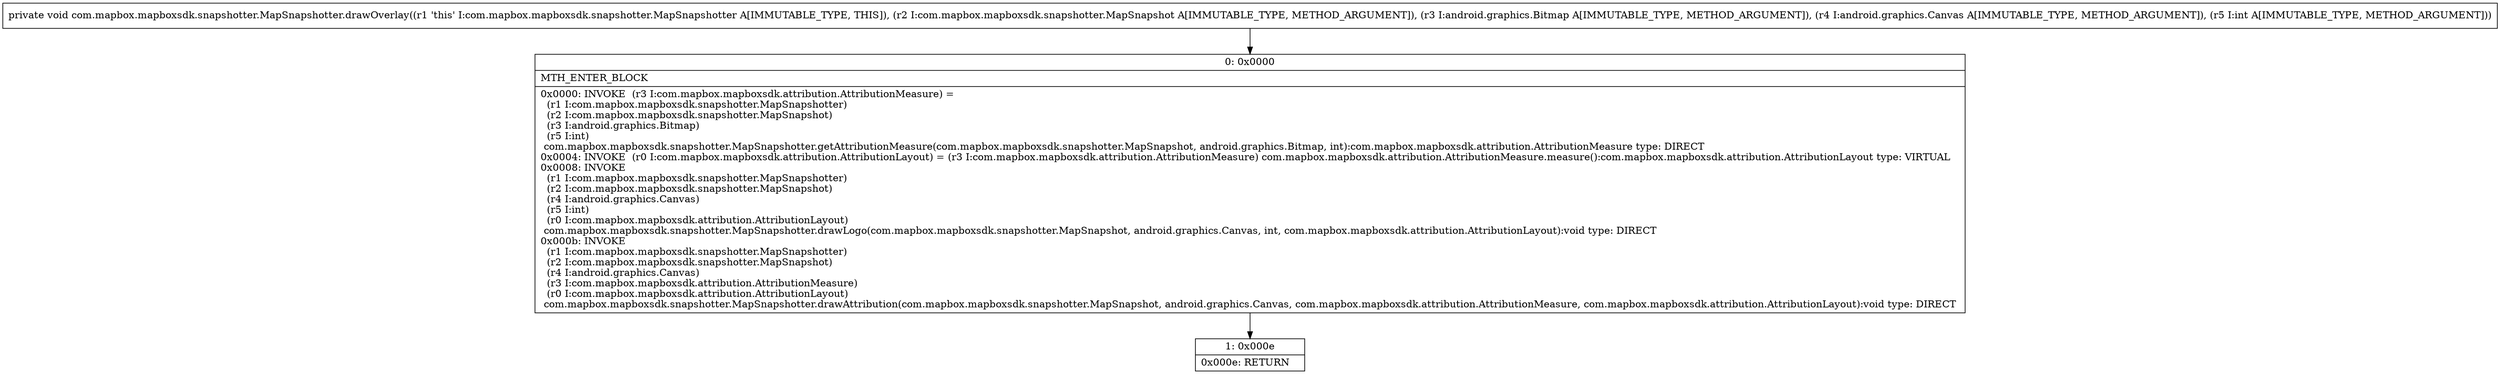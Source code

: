 digraph "CFG forcom.mapbox.mapboxsdk.snapshotter.MapSnapshotter.drawOverlay(Lcom\/mapbox\/mapboxsdk\/snapshotter\/MapSnapshot;Landroid\/graphics\/Bitmap;Landroid\/graphics\/Canvas;I)V" {
Node_0 [shape=record,label="{0\:\ 0x0000|MTH_ENTER_BLOCK\l|0x0000: INVOKE  (r3 I:com.mapbox.mapboxsdk.attribution.AttributionMeasure) = \l  (r1 I:com.mapbox.mapboxsdk.snapshotter.MapSnapshotter)\l  (r2 I:com.mapbox.mapboxsdk.snapshotter.MapSnapshot)\l  (r3 I:android.graphics.Bitmap)\l  (r5 I:int)\l com.mapbox.mapboxsdk.snapshotter.MapSnapshotter.getAttributionMeasure(com.mapbox.mapboxsdk.snapshotter.MapSnapshot, android.graphics.Bitmap, int):com.mapbox.mapboxsdk.attribution.AttributionMeasure type: DIRECT \l0x0004: INVOKE  (r0 I:com.mapbox.mapboxsdk.attribution.AttributionLayout) = (r3 I:com.mapbox.mapboxsdk.attribution.AttributionMeasure) com.mapbox.mapboxsdk.attribution.AttributionMeasure.measure():com.mapbox.mapboxsdk.attribution.AttributionLayout type: VIRTUAL \l0x0008: INVOKE  \l  (r1 I:com.mapbox.mapboxsdk.snapshotter.MapSnapshotter)\l  (r2 I:com.mapbox.mapboxsdk.snapshotter.MapSnapshot)\l  (r4 I:android.graphics.Canvas)\l  (r5 I:int)\l  (r0 I:com.mapbox.mapboxsdk.attribution.AttributionLayout)\l com.mapbox.mapboxsdk.snapshotter.MapSnapshotter.drawLogo(com.mapbox.mapboxsdk.snapshotter.MapSnapshot, android.graphics.Canvas, int, com.mapbox.mapboxsdk.attribution.AttributionLayout):void type: DIRECT \l0x000b: INVOKE  \l  (r1 I:com.mapbox.mapboxsdk.snapshotter.MapSnapshotter)\l  (r2 I:com.mapbox.mapboxsdk.snapshotter.MapSnapshot)\l  (r4 I:android.graphics.Canvas)\l  (r3 I:com.mapbox.mapboxsdk.attribution.AttributionMeasure)\l  (r0 I:com.mapbox.mapboxsdk.attribution.AttributionLayout)\l com.mapbox.mapboxsdk.snapshotter.MapSnapshotter.drawAttribution(com.mapbox.mapboxsdk.snapshotter.MapSnapshot, android.graphics.Canvas, com.mapbox.mapboxsdk.attribution.AttributionMeasure, com.mapbox.mapboxsdk.attribution.AttributionLayout):void type: DIRECT \l}"];
Node_1 [shape=record,label="{1\:\ 0x000e|0x000e: RETURN   \l}"];
MethodNode[shape=record,label="{private void com.mapbox.mapboxsdk.snapshotter.MapSnapshotter.drawOverlay((r1 'this' I:com.mapbox.mapboxsdk.snapshotter.MapSnapshotter A[IMMUTABLE_TYPE, THIS]), (r2 I:com.mapbox.mapboxsdk.snapshotter.MapSnapshot A[IMMUTABLE_TYPE, METHOD_ARGUMENT]), (r3 I:android.graphics.Bitmap A[IMMUTABLE_TYPE, METHOD_ARGUMENT]), (r4 I:android.graphics.Canvas A[IMMUTABLE_TYPE, METHOD_ARGUMENT]), (r5 I:int A[IMMUTABLE_TYPE, METHOD_ARGUMENT])) }"];
MethodNode -> Node_0;
Node_0 -> Node_1;
}

